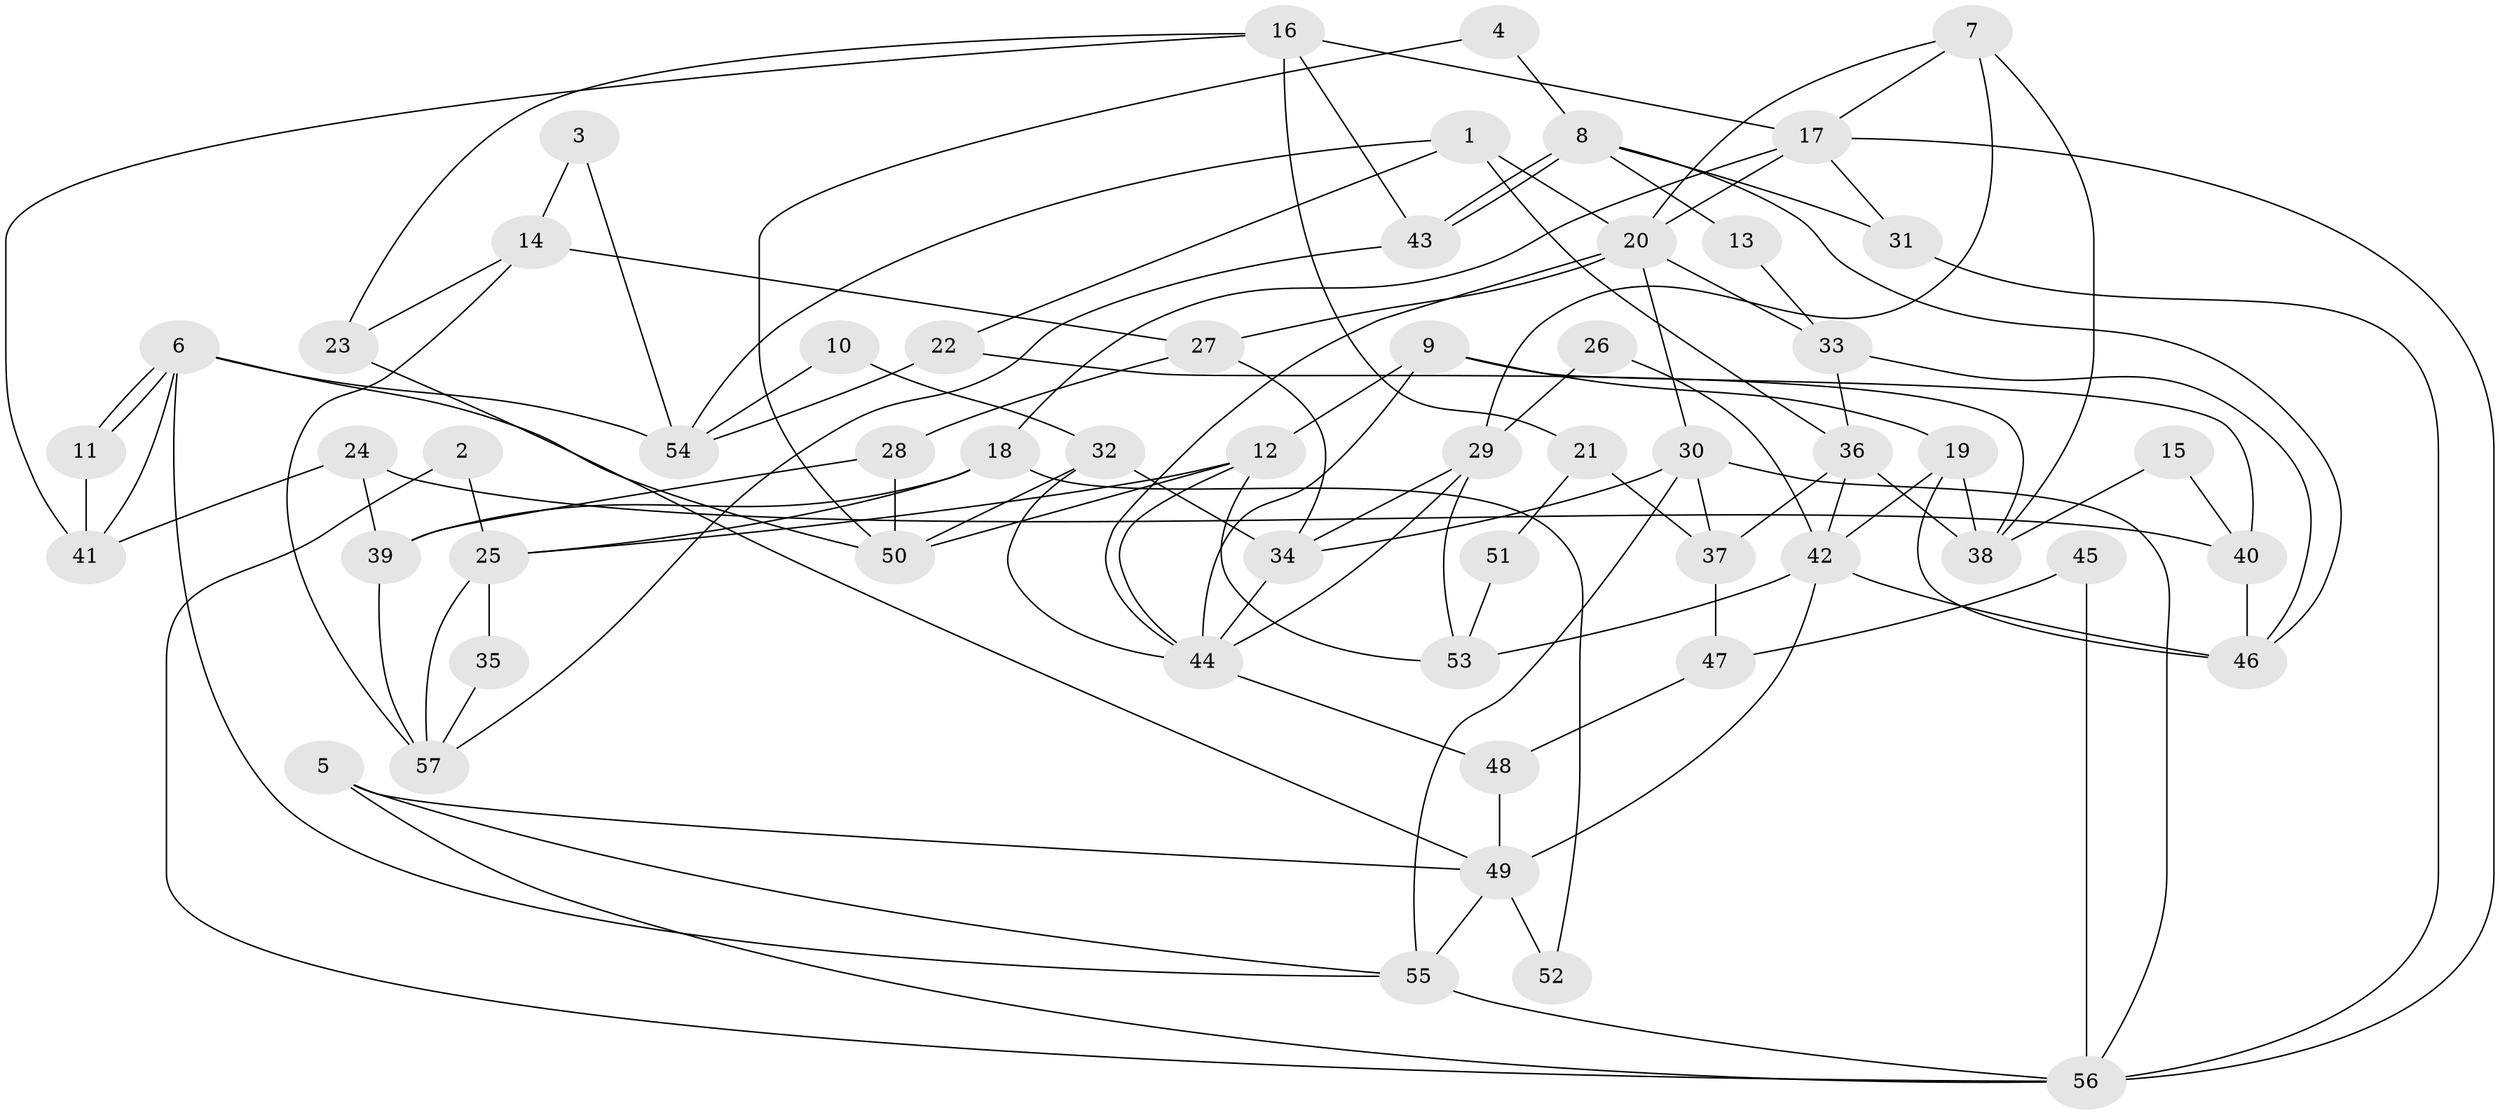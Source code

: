 // Generated by graph-tools (version 1.1) at 2025/49/03/09/25 04:49:00]
// undirected, 57 vertices, 114 edges
graph export_dot {
graph [start="1"]
  node [color=gray90,style=filled];
  1;
  2;
  3;
  4;
  5;
  6;
  7;
  8;
  9;
  10;
  11;
  12;
  13;
  14;
  15;
  16;
  17;
  18;
  19;
  20;
  21;
  22;
  23;
  24;
  25;
  26;
  27;
  28;
  29;
  30;
  31;
  32;
  33;
  34;
  35;
  36;
  37;
  38;
  39;
  40;
  41;
  42;
  43;
  44;
  45;
  46;
  47;
  48;
  49;
  50;
  51;
  52;
  53;
  54;
  55;
  56;
  57;
  1 -- 20;
  1 -- 36;
  1 -- 22;
  1 -- 54;
  2 -- 25;
  2 -- 56;
  3 -- 14;
  3 -- 54;
  4 -- 50;
  4 -- 8;
  5 -- 55;
  5 -- 56;
  5 -- 49;
  6 -- 11;
  6 -- 11;
  6 -- 55;
  6 -- 41;
  6 -- 50;
  6 -- 54;
  7 -- 29;
  7 -- 38;
  7 -- 17;
  7 -- 20;
  8 -- 43;
  8 -- 43;
  8 -- 46;
  8 -- 13;
  8 -- 31;
  9 -- 44;
  9 -- 12;
  9 -- 19;
  9 -- 40;
  10 -- 32;
  10 -- 54;
  11 -- 41;
  12 -- 44;
  12 -- 50;
  12 -- 25;
  12 -- 53;
  13 -- 33;
  14 -- 23;
  14 -- 27;
  14 -- 57;
  15 -- 38;
  15 -- 40;
  16 -- 17;
  16 -- 43;
  16 -- 21;
  16 -- 23;
  16 -- 41;
  17 -- 18;
  17 -- 20;
  17 -- 31;
  17 -- 56;
  18 -- 25;
  18 -- 39;
  18 -- 52;
  19 -- 42;
  19 -- 38;
  19 -- 46;
  20 -- 27;
  20 -- 30;
  20 -- 33;
  20 -- 44;
  21 -- 37;
  21 -- 51;
  22 -- 54;
  22 -- 38;
  23 -- 49;
  24 -- 41;
  24 -- 40;
  24 -- 39;
  25 -- 57;
  25 -- 35;
  26 -- 29;
  26 -- 42;
  27 -- 34;
  27 -- 28;
  28 -- 50;
  28 -- 39;
  29 -- 53;
  29 -- 34;
  29 -- 44;
  30 -- 56;
  30 -- 34;
  30 -- 37;
  30 -- 55;
  31 -- 56;
  32 -- 34;
  32 -- 44;
  32 -- 50;
  33 -- 46;
  33 -- 36;
  34 -- 44;
  35 -- 57;
  36 -- 38;
  36 -- 37;
  36 -- 42;
  37 -- 47;
  39 -- 57;
  40 -- 46;
  42 -- 49;
  42 -- 46;
  42 -- 53;
  43 -- 57;
  44 -- 48;
  45 -- 56;
  45 -- 47;
  47 -- 48;
  48 -- 49;
  49 -- 55;
  49 -- 52;
  51 -- 53;
  55 -- 56;
}
